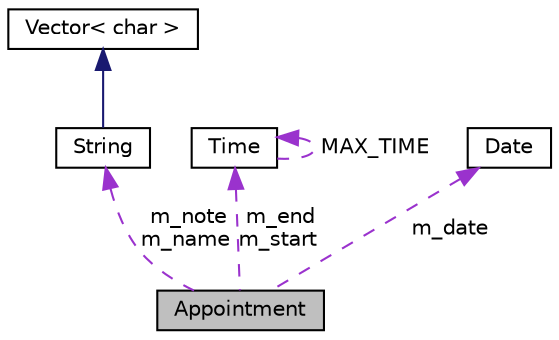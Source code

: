 digraph "Appointment"
{
  edge [fontname="Helvetica",fontsize="10",labelfontname="Helvetica",labelfontsize="10"];
  node [fontname="Helvetica",fontsize="10",shape=record];
  Node1 [label="Appointment",height=0.2,width=0.4,color="black", fillcolor="grey75", style="filled", fontcolor="black"];
  Node2 -> Node1 [dir="back",color="darkorchid3",fontsize="10",style="dashed",label=" m_note\nm_name" ,fontname="Helvetica"];
  Node2 [label="String",height=0.2,width=0.4,color="black", fillcolor="white", style="filled",URL="$classString.html"];
  Node3 -> Node2 [dir="back",color="midnightblue",fontsize="10",style="solid",fontname="Helvetica"];
  Node3 [label="Vector\< char \>",height=0.2,width=0.4,color="black", fillcolor="white", style="filled",URL="$classVector.html"];
  Node4 -> Node1 [dir="back",color="darkorchid3",fontsize="10",style="dashed",label=" m_end\nm_start" ,fontname="Helvetica"];
  Node4 [label="Time",height=0.2,width=0.4,color="black", fillcolor="white", style="filled",URL="$classTime.html"];
  Node4 -> Node4 [dir="back",color="darkorchid3",fontsize="10",style="dashed",label=" MAX_TIME" ,fontname="Helvetica"];
  Node5 -> Node1 [dir="back",color="darkorchid3",fontsize="10",style="dashed",label=" m_date" ,fontname="Helvetica"];
  Node5 [label="Date",height=0.2,width=0.4,color="black", fillcolor="white", style="filled",URL="$classDate.html"];
}

